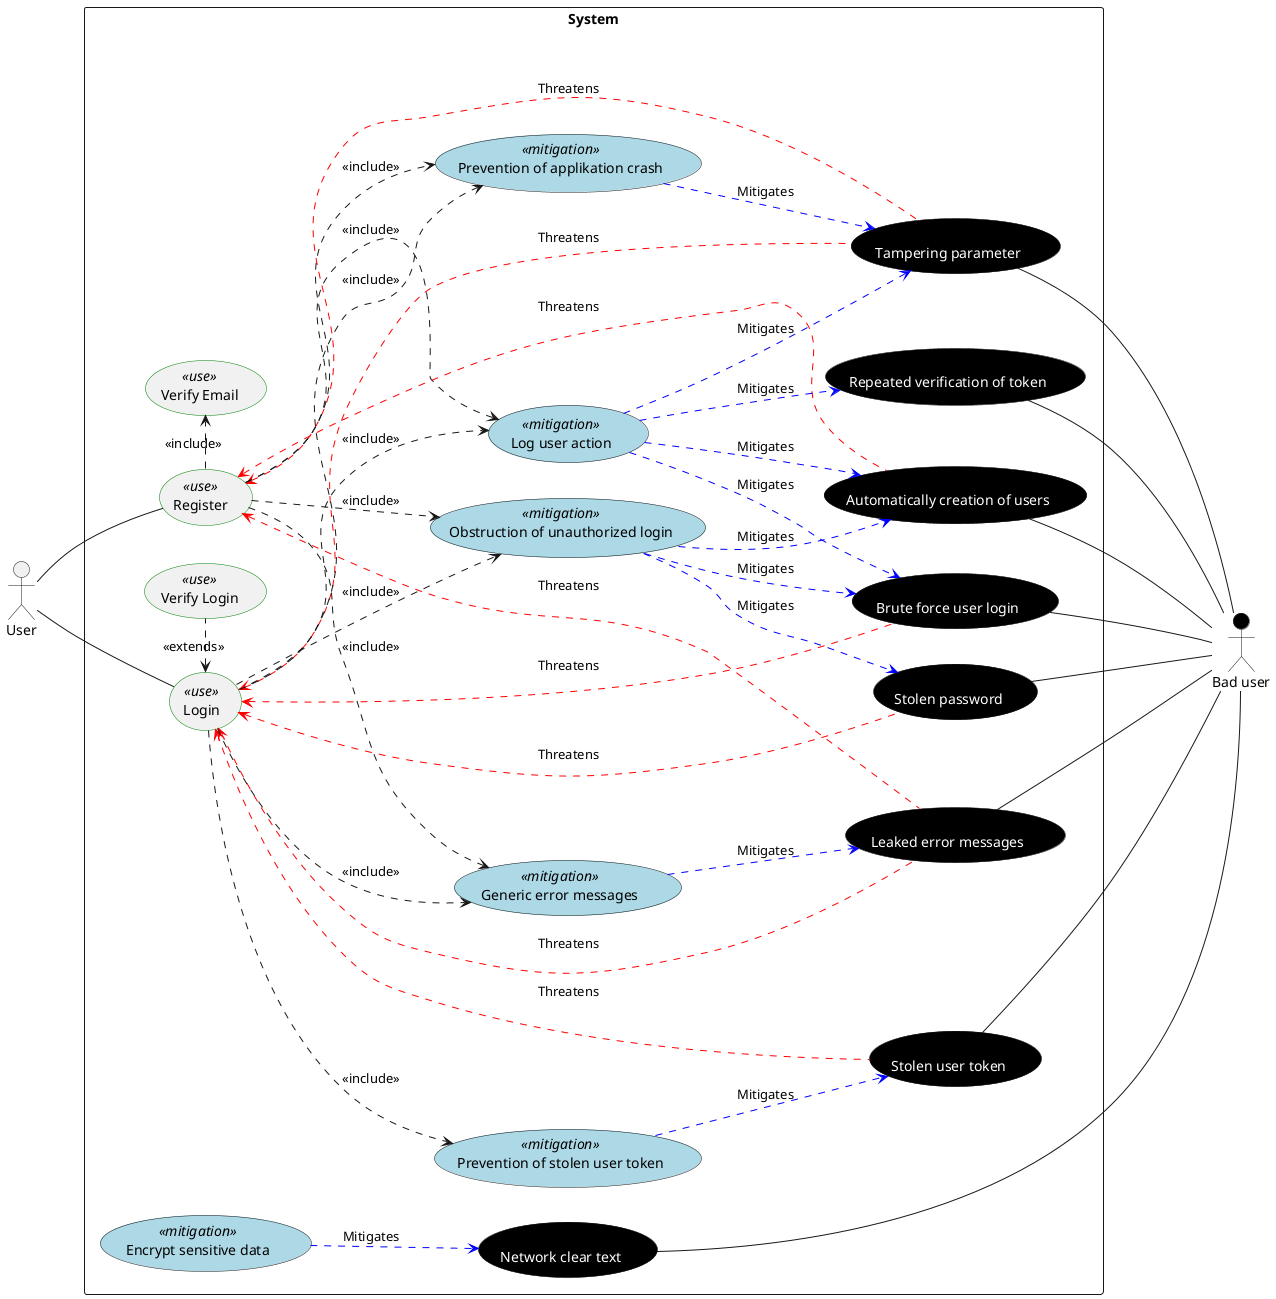 @startuml Misuse cases

left to right direction

actor "User" as user
actor "Bad user" as hacker #black

skinparam usecase {
    FontColor<<misuse>> White
    BackgroundColor<<misuse>> Black
    ArrowColor<<misuse>> red

    BackgroundColor<<mitigation>> lightblue
    ArrowColor<<mitigation>> blue

    bordercolor<<use>> green
}

rectangle System {
    usecase "Login" <<use>> as u1
    usecase "Register" <<use>> as u2
    usecase "Verify Email" <<use>> as u3
    usecase "Verify Login" <<use>> as u4

    usecase "Stolen password" as h1 <<misuse>>
    usecase "Brute force user login" as h2 <<misuse>>
    usecase "Stolen user token" as h3 <<misuse>>
    usecase "Tampering parameter" as h4 <<misuse>>
    usecase "Leaked error messages" as h7 <<misuse>>
    usecase "Network clear text" as h9 <<misuse>>
    usecase "Automatically creation of users" as h11 <<misuse>>
    usecase "Repeated verification of token" as h12 <<misuse>>
    
    usecase "Obstruction of unauthorized login" as m1 <<mitigation>>
    usecase "Prevention of stolen user token" as m2 <<mitigation>>
    usecase "Prevention of applikation crash" as m3 <<mitigation>>
    usecase "Generic error messages" as m5 <<mitigation>>
    usecase "Encrypt sensitive data" as m7 <<mitigation>>
    usecase "Log user action" as m8 <<mitigation>>
}

user -- u1
user -- u2

h1 --- hacker
h2 --- hacker
h3 --- hacker
h4 --- hacker
h7 --- hacker
h9 --- hacker
h11 --- hacker
h12 --- hacker

u2 .> u3: <<include>>
u1 <. u4: <<extends>>

'Stolen password'
u1 <.. h1 <<misuse>> : Threatens
m1 ..> h1 <<mitigation>> : Mitigates
u1 ..> m1 : <<include>>

'Brute force'
u1 <.. h2 <<misuse>> : Threatens
m1 ..> h2 <<mitigation>> : Mitigates
m8 ..> h2 <<mitigation>> : Mitigates
u1 ..> m8 : <<include>>

'Stolen user token'
u1 <.. h3 <<misuse>> : Threatens
m2 ..> h3 <<mitigation>> : Mitigates
u1 ..> m2 : <<include>>

'tampering parameter'
u1 <.. h4 <<misuse>> : Threatens
u2 <.. h4 <<misuse>> : Threatens
m3 ..> h4 <<mitigation>> : Mitigates
m8 ..> h4 <<mitigation>> : Mitigates
u1 ..> m3 : <<include>>
u2 ..> m3 : <<include>>
u2 ..> m8 : <<include>>

'Fullstack messages'
u1 <.. h7 <<misuse>> : Threatens
u2 <.. h7 <<misuse>> : Threatens
m5 ..> h7 <<mitigation>> : Mitigates
u1 ..> m5 : <<include>>
u2 ..> m5 : <<include>>

'Network clear text'
m7 ..> h9 <<mitigation>> : Mitigates

'Automatic user registration'
u2 <.. h11 <<misuse>> : Threatens
m1 ..> h11 <<mitigation>> : Mitigates
m8 ..> h11 <<mitigation>> : Mitigates
u2 ..> m1 : <<include>>

'repeated verification of token'
m8 ..> h12 <<mitigation>> : Mitigates


@enduml